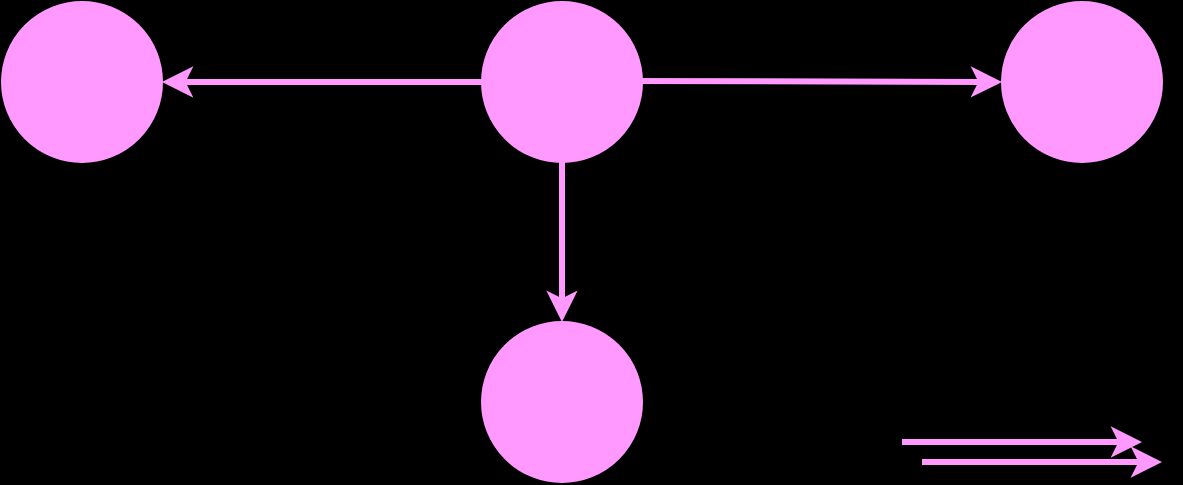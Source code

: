 <mxfile version="24.2.2" type="github">
  <diagram id="R2lEEEUBdFMjLlhIrx00" name="Page-1">
    <mxGraphModel dx="954" dy="565" grid="1" gridSize="10" guides="1" tooltips="1" connect="1" arrows="1" fold="1" page="1" pageScale="1" pageWidth="850" pageHeight="1100" background="#000000" math="0" shadow="0" extFonts="Permanent Marker^https://fonts.googleapis.com/css?family=Permanent+Marker">
      <root>
        <mxCell id="0" />
        <mxCell id="1" parent="0" />
        <mxCell id="4SjUEF4Vs4CtEPpjbndP-1" value="" style="ellipse;whiteSpace=wrap;html=1;aspect=fixed;strokeColor=#FF99FF;fillColor=#FF99FF;" vertex="1" parent="1">
          <mxGeometry x="160" y="80" width="80" height="80" as="geometry" />
        </mxCell>
        <mxCell id="4SjUEF4Vs4CtEPpjbndP-2" value="" style="ellipse;whiteSpace=wrap;html=1;aspect=fixed;strokeColor=#FF99FF;fillColor=#FF99FF;" vertex="1" parent="1">
          <mxGeometry x="660" y="80" width="80" height="80" as="geometry" />
        </mxCell>
        <mxCell id="4SjUEF4Vs4CtEPpjbndP-3" value="" style="ellipse;whiteSpace=wrap;html=1;aspect=fixed;strokeColor=#FF99FF;fillColor=#FF99FF;" vertex="1" parent="1">
          <mxGeometry x="400" y="80" width="80" height="80" as="geometry" />
        </mxCell>
        <mxCell id="4SjUEF4Vs4CtEPpjbndP-4" value="" style="ellipse;whiteSpace=wrap;html=1;aspect=fixed;strokeColor=#FF99FF;fillColor=#FF99FF;" vertex="1" parent="1">
          <mxGeometry x="400" y="240" width="80" height="80" as="geometry" />
        </mxCell>
        <mxCell id="4SjUEF4Vs4CtEPpjbndP-5" value="" style="endArrow=classic;html=1;rounded=0;strokeColor=#FF99FF;strokeWidth=3;entryX=0;entryY=0.5;entryDx=0;entryDy=0;" edge="1" parent="1" target="4SjUEF4Vs4CtEPpjbndP-2">
          <mxGeometry width="50" height="50" relative="1" as="geometry">
            <mxPoint x="470" y="119.5" as="sourcePoint" />
            <mxPoint x="590" y="119.5" as="targetPoint" />
          </mxGeometry>
        </mxCell>
        <mxCell id="4SjUEF4Vs4CtEPpjbndP-10" value="" style="endArrow=classic;html=1;rounded=0;strokeColor=#FF99FF;strokeWidth=3;exitX=0;exitY=0.5;exitDx=0;exitDy=0;" edge="1" parent="1" source="4SjUEF4Vs4CtEPpjbndP-3">
          <mxGeometry width="50" height="50" relative="1" as="geometry">
            <mxPoint x="420" y="160" as="sourcePoint" />
            <mxPoint x="240" y="120" as="targetPoint" />
            <Array as="points" />
          </mxGeometry>
        </mxCell>
        <mxCell id="4SjUEF4Vs4CtEPpjbndP-11" value="" style="endArrow=classic;html=1;rounded=0;strokeColor=#FF99FF;strokeWidth=3;entryX=0.5;entryY=0;entryDx=0;entryDy=0;" edge="1" parent="1" target="4SjUEF4Vs4CtEPpjbndP-4">
          <mxGeometry width="50" height="50" relative="1" as="geometry">
            <mxPoint x="440" y="160" as="sourcePoint" />
            <mxPoint x="560" y="160" as="targetPoint" />
          </mxGeometry>
        </mxCell>
        <mxCell id="4SjUEF4Vs4CtEPpjbndP-12" value="" style="endArrow=classic;html=1;rounded=0;strokeColor=#FF99FF;strokeWidth=3;" edge="1" parent="1">
          <mxGeometry width="50" height="50" relative="1" as="geometry">
            <mxPoint x="610" y="300" as="sourcePoint" />
            <mxPoint x="730" y="300" as="targetPoint" />
          </mxGeometry>
        </mxCell>
        <mxCell id="4SjUEF4Vs4CtEPpjbndP-13" value="" style="endArrow=classic;html=1;rounded=0;strokeColor=#FF99FF;strokeWidth=3;" edge="1" parent="1">
          <mxGeometry width="50" height="50" relative="1" as="geometry">
            <mxPoint x="620" y="310" as="sourcePoint" />
            <mxPoint x="740" y="310" as="targetPoint" />
          </mxGeometry>
        </mxCell>
      </root>
    </mxGraphModel>
  </diagram>
</mxfile>
